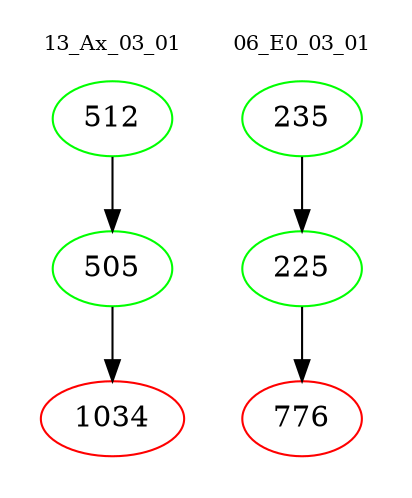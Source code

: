 digraph{
subgraph cluster_0 {
color = white
label = "13_Ax_03_01";
fontsize=10;
T0_512 [label="512", color="green"]
T0_512 -> T0_505 [color="black"]
T0_505 [label="505", color="green"]
T0_505 -> T0_1034 [color="black"]
T0_1034 [label="1034", color="red"]
}
subgraph cluster_1 {
color = white
label = "06_E0_03_01";
fontsize=10;
T1_235 [label="235", color="green"]
T1_235 -> T1_225 [color="black"]
T1_225 [label="225", color="green"]
T1_225 -> T1_776 [color="black"]
T1_776 [label="776", color="red"]
}
}
